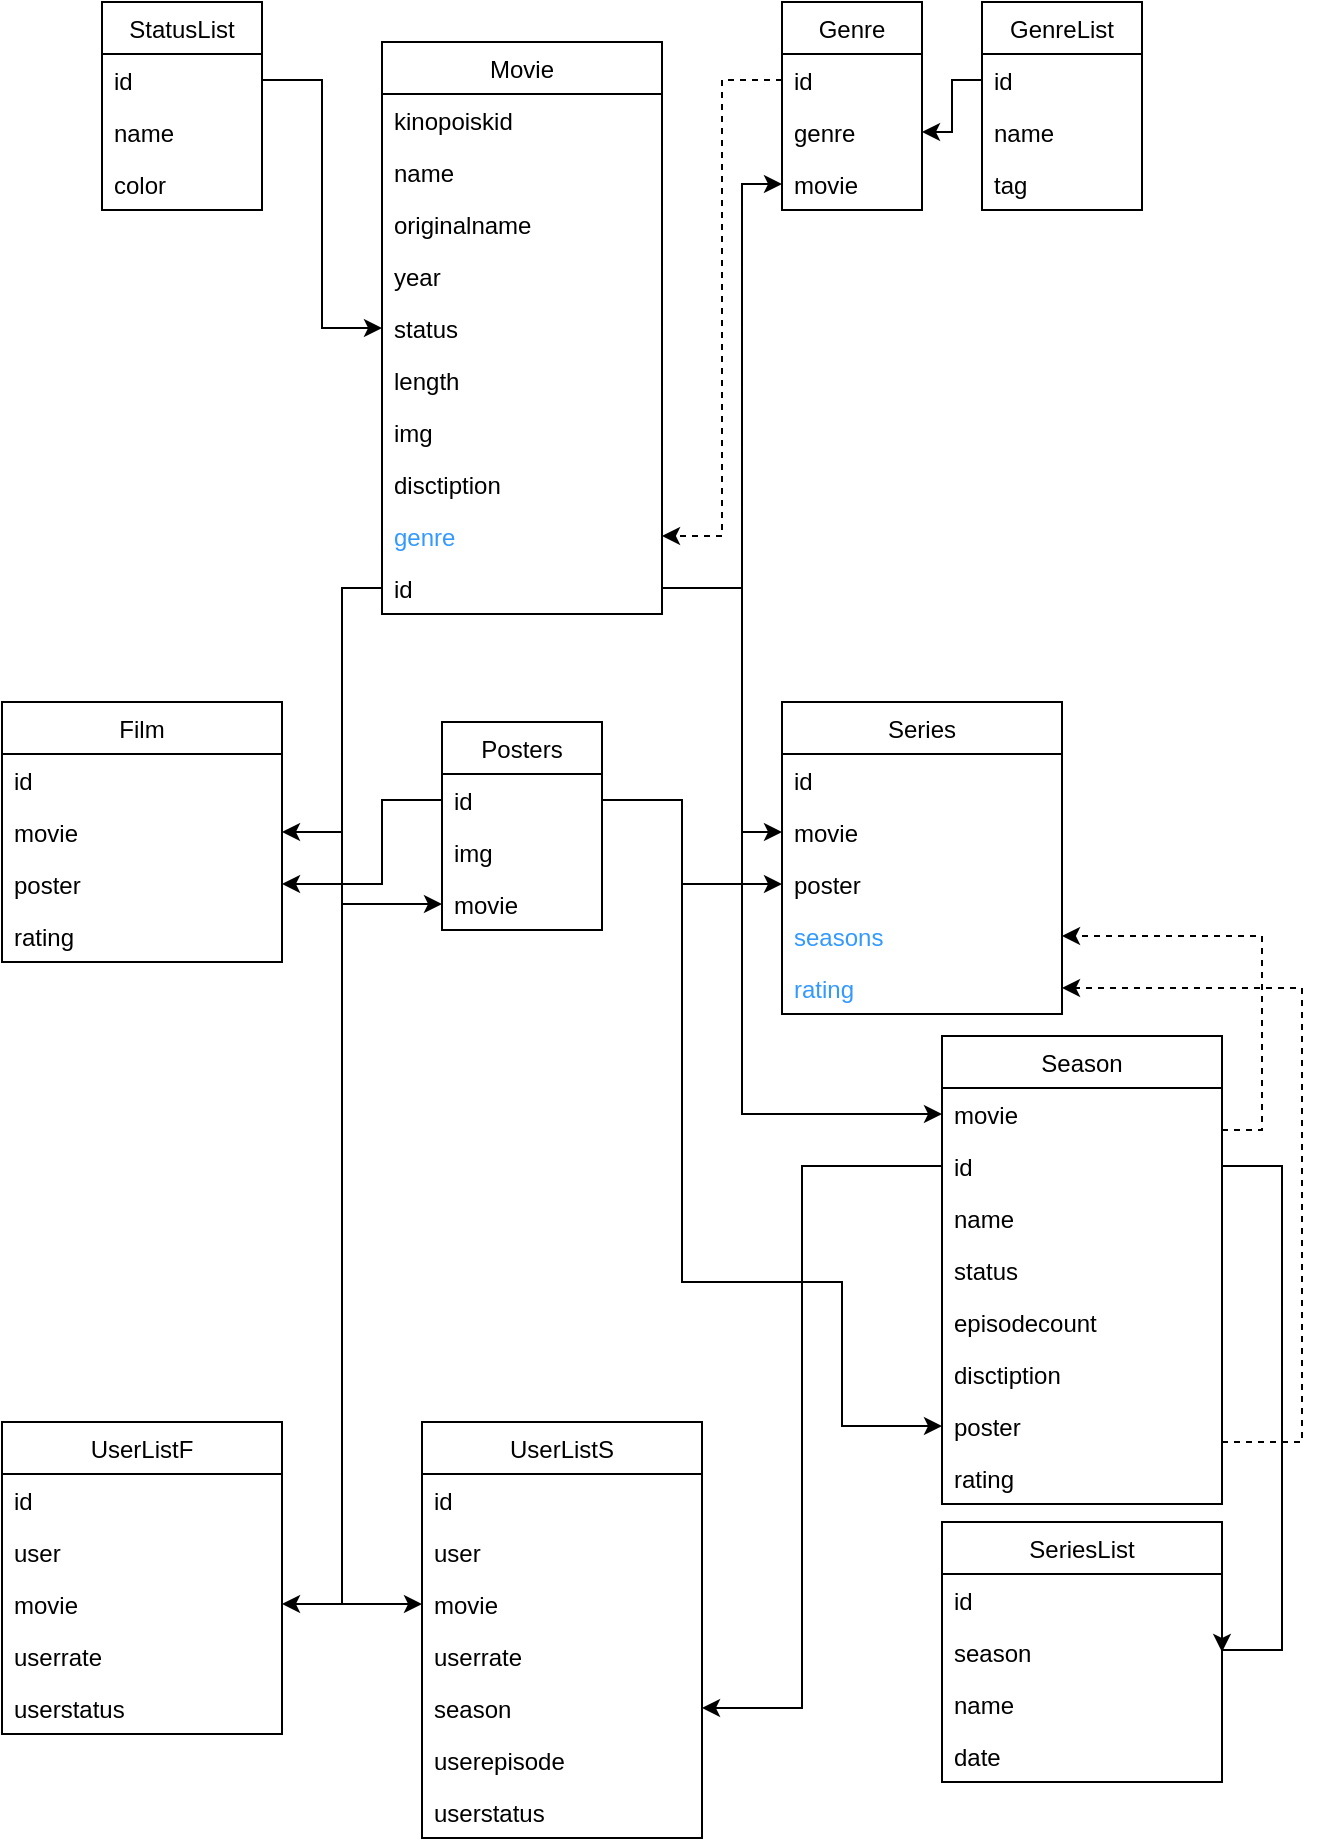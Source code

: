 <mxfile version="12.3.1" type="device" pages="1"><diagram id="G_hqE1XvCnMC-SZygDFc" name="Page-1"><mxGraphModel dx="1140" dy="673" grid="1" gridSize="10" guides="1" tooltips="1" connect="1" arrows="1" fold="1" page="1" pageScale="1" pageWidth="827" pageHeight="1169" math="0" shadow="0"><root><mxCell id="0"/><mxCell id="1" parent="0"/><mxCell id="AQ5x-wX3sI55a-ePqf3R-1" value="StatusList" style="swimlane;fontStyle=0;childLayout=stackLayout;horizontal=1;startSize=26;fillColor=none;horizontalStack=0;resizeParent=1;resizeParentMax=0;resizeLast=0;collapsible=1;marginBottom=0;" parent="1" vertex="1"><mxGeometry x="120" y="20" width="80" height="104" as="geometry"/></mxCell><mxCell id="AQ5x-wX3sI55a-ePqf3R-2" value="id" style="text;strokeColor=none;fillColor=none;align=left;verticalAlign=top;spacingLeft=4;spacingRight=4;overflow=hidden;rotatable=0;points=[[0,0.5],[1,0.5]];portConstraint=eastwest;" parent="AQ5x-wX3sI55a-ePqf3R-1" vertex="1"><mxGeometry y="26" width="80" height="26" as="geometry"/></mxCell><mxCell id="AQ5x-wX3sI55a-ePqf3R-3" value="name" style="text;strokeColor=none;fillColor=none;align=left;verticalAlign=top;spacingLeft=4;spacingRight=4;overflow=hidden;rotatable=0;points=[[0,0.5],[1,0.5]];portConstraint=eastwest;" parent="AQ5x-wX3sI55a-ePqf3R-1" vertex="1"><mxGeometry y="52" width="80" height="26" as="geometry"/></mxCell><mxCell id="AQ5x-wX3sI55a-ePqf3R-4" value="color" style="text;strokeColor=none;fillColor=none;align=left;verticalAlign=top;spacingLeft=4;spacingRight=4;overflow=hidden;rotatable=0;points=[[0,0.5],[1,0.5]];portConstraint=eastwest;" parent="AQ5x-wX3sI55a-ePqf3R-1" vertex="1"><mxGeometry y="78" width="80" height="26" as="geometry"/></mxCell><mxCell id="AQ5x-wX3sI55a-ePqf3R-6" value="Series" style="swimlane;fontStyle=0;childLayout=stackLayout;horizontal=1;startSize=26;fillColor=none;horizontalStack=0;resizeParent=1;resizeParentMax=0;resizeLast=0;collapsible=1;marginBottom=0;" parent="1" vertex="1"><mxGeometry x="460" y="370" width="140" height="156" as="geometry"/></mxCell><mxCell id="AQ5x-wX3sI55a-ePqf3R-7" value="id" style="text;strokeColor=none;fillColor=none;align=left;verticalAlign=top;spacingLeft=4;spacingRight=4;overflow=hidden;rotatable=0;points=[[0,0.5],[1,0.5]];portConstraint=eastwest;" parent="AQ5x-wX3sI55a-ePqf3R-6" vertex="1"><mxGeometry y="26" width="140" height="26" as="geometry"/></mxCell><mxCell id="AUgVbbdoQ84Lv6xme7Np-35" value="movie" style="text;strokeColor=none;fillColor=none;align=left;verticalAlign=top;spacingLeft=4;spacingRight=4;overflow=hidden;rotatable=0;points=[[0,0.5],[1,0.5]];portConstraint=eastwest;" parent="AQ5x-wX3sI55a-ePqf3R-6" vertex="1"><mxGeometry y="52" width="140" height="26" as="geometry"/></mxCell><mxCell id="AUgVbbdoQ84Lv6xme7Np-71" value="poster" style="text;strokeColor=none;fillColor=none;align=left;verticalAlign=top;spacingLeft=4;spacingRight=4;overflow=hidden;rotatable=0;points=[[0,0.5],[1,0.5]];portConstraint=eastwest;" parent="AQ5x-wX3sI55a-ePqf3R-6" vertex="1"><mxGeometry y="78" width="140" height="26" as="geometry"/></mxCell><mxCell id="AUgVbbdoQ84Lv6xme7Np-38" value="seasons" style="text;strokeColor=none;fillColor=none;align=left;verticalAlign=top;spacingLeft=4;spacingRight=4;overflow=hidden;rotatable=0;points=[[0,0.5],[1,0.5]];portConstraint=eastwest;fontColor=#3399FF;" parent="AQ5x-wX3sI55a-ePqf3R-6" vertex="1"><mxGeometry y="104" width="140" height="26" as="geometry"/></mxCell><mxCell id="AUgVbbdoQ84Lv6xme7Np-36" value="rating" style="text;strokeColor=none;fillColor=none;align=left;verticalAlign=top;spacingLeft=4;spacingRight=4;overflow=hidden;rotatable=0;points=[[0,0.5],[1,0.5]];portConstraint=eastwest;fontColor=#3399FF;" parent="AQ5x-wX3sI55a-ePqf3R-6" vertex="1"><mxGeometry y="130" width="140" height="26" as="geometry"/></mxCell><mxCell id="AQ5x-wX3sI55a-ePqf3R-13" value="Season" style="swimlane;fontStyle=0;childLayout=stackLayout;horizontal=1;startSize=26;fillColor=none;horizontalStack=0;resizeParent=1;resizeParentMax=0;resizeLast=0;collapsible=1;marginBottom=0;" parent="1" vertex="1"><mxGeometry x="540" y="537" width="140" height="234" as="geometry"/></mxCell><mxCell id="AQ5x-wX3sI55a-ePqf3R-18" value="movie" style="text;strokeColor=none;fillColor=none;align=left;verticalAlign=top;spacingLeft=4;spacingRight=4;overflow=hidden;rotatable=0;points=[[0,0.5],[1,0.5]];portConstraint=eastwest;" parent="AQ5x-wX3sI55a-ePqf3R-13" vertex="1"><mxGeometry y="26" width="140" height="26" as="geometry"/></mxCell><mxCell id="eLhJcctWHuZ8zTKI-WCx-1" value="id" style="text;strokeColor=none;fillColor=none;align=left;verticalAlign=top;spacingLeft=4;spacingRight=4;overflow=hidden;rotatable=0;points=[[0,0.5],[1,0.5]];portConstraint=eastwest;" parent="AQ5x-wX3sI55a-ePqf3R-13" vertex="1"><mxGeometry y="52" width="140" height="26" as="geometry"/></mxCell><mxCell id="AQ5x-wX3sI55a-ePqf3R-15" value="name" style="text;strokeColor=none;fillColor=none;align=left;verticalAlign=top;spacingLeft=4;spacingRight=4;overflow=hidden;rotatable=0;points=[[0,0.5],[1,0.5]];portConstraint=eastwest;" parent="AQ5x-wX3sI55a-ePqf3R-13" vertex="1"><mxGeometry y="78" width="140" height="26" as="geometry"/></mxCell><mxCell id="AQ5x-wX3sI55a-ePqf3R-16" value="status" style="text;strokeColor=none;fillColor=none;align=left;verticalAlign=top;spacingLeft=4;spacingRight=4;overflow=hidden;rotatable=0;points=[[0,0.5],[1,0.5]];portConstraint=eastwest;" parent="AQ5x-wX3sI55a-ePqf3R-13" vertex="1"><mxGeometry y="104" width="140" height="26" as="geometry"/></mxCell><mxCell id="AQ5x-wX3sI55a-ePqf3R-17" value="episodecount" style="text;strokeColor=none;fillColor=none;align=left;verticalAlign=top;spacingLeft=4;spacingRight=4;overflow=hidden;rotatable=0;points=[[0,0.5],[1,0.5]];portConstraint=eastwest;" parent="AQ5x-wX3sI55a-ePqf3R-13" vertex="1"><mxGeometry y="130" width="140" height="26" as="geometry"/></mxCell><mxCell id="eLhJcctWHuZ8zTKI-WCx-6" value="disctiption" style="text;strokeColor=none;fillColor=none;align=left;verticalAlign=top;spacingLeft=4;spacingRight=4;overflow=hidden;rotatable=0;points=[[0,0.5],[1,0.5]];portConstraint=eastwest;" parent="AQ5x-wX3sI55a-ePqf3R-13" vertex="1"><mxGeometry y="156" width="140" height="26" as="geometry"/></mxCell><mxCell id="2L_DSj4xFKSR3MK9lnYT-1" value="poster" style="text;strokeColor=none;fillColor=none;align=left;verticalAlign=top;spacingLeft=4;spacingRight=4;overflow=hidden;rotatable=0;points=[[0,0.5],[1,0.5]];portConstraint=eastwest;" parent="AQ5x-wX3sI55a-ePqf3R-13" vertex="1"><mxGeometry y="182" width="140" height="26" as="geometry"/></mxCell><mxCell id="AQ5x-wX3sI55a-ePqf3R-14" value="rating" style="text;strokeColor=none;fillColor=none;align=left;verticalAlign=top;spacingLeft=4;spacingRight=4;overflow=hidden;rotatable=0;points=[[0,0.5],[1,0.5]];portConstraint=eastwest;" parent="AQ5x-wX3sI55a-ePqf3R-13" vertex="1"><mxGeometry y="208" width="140" height="26" as="geometry"/></mxCell><mxCell id="AQ5x-wX3sI55a-ePqf3R-21" value="GenreList" style="swimlane;fontStyle=0;childLayout=stackLayout;horizontal=1;startSize=26;fillColor=none;horizontalStack=0;resizeParent=1;resizeParentMax=0;resizeLast=0;collapsible=1;marginBottom=0;" parent="1" vertex="1"><mxGeometry x="560" y="20" width="80" height="104" as="geometry"/></mxCell><mxCell id="AQ5x-wX3sI55a-ePqf3R-22" value="id" style="text;strokeColor=none;fillColor=none;align=left;verticalAlign=top;spacingLeft=4;spacingRight=4;overflow=hidden;rotatable=0;points=[[0,0.5],[1,0.5]];portConstraint=eastwest;" parent="AQ5x-wX3sI55a-ePqf3R-21" vertex="1"><mxGeometry y="26" width="80" height="26" as="geometry"/></mxCell><mxCell id="AQ5x-wX3sI55a-ePqf3R-23" value="name" style="text;strokeColor=none;fillColor=none;align=left;verticalAlign=top;spacingLeft=4;spacingRight=4;overflow=hidden;rotatable=0;points=[[0,0.5],[1,0.5]];portConstraint=eastwest;" parent="AQ5x-wX3sI55a-ePqf3R-21" vertex="1"><mxGeometry y="52" width="80" height="26" as="geometry"/></mxCell><mxCell id="AUgVbbdoQ84Lv6xme7Np-23" value="tag" style="text;strokeColor=none;fillColor=none;align=left;verticalAlign=top;spacingLeft=4;spacingRight=4;overflow=hidden;rotatable=0;points=[[0,0.5],[1,0.5]];portConstraint=eastwest;" parent="AQ5x-wX3sI55a-ePqf3R-21" vertex="1"><mxGeometry y="78" width="80" height="26" as="geometry"/></mxCell><mxCell id="AQ5x-wX3sI55a-ePqf3R-25" value="Genre" style="swimlane;fontStyle=0;childLayout=stackLayout;horizontal=1;startSize=26;fillColor=none;horizontalStack=0;resizeParent=1;resizeParentMax=0;resizeLast=0;collapsible=1;marginBottom=0;" parent="1" vertex="1"><mxGeometry x="460" y="20" width="70" height="104" as="geometry"/></mxCell><mxCell id="AQ5x-wX3sI55a-ePqf3R-26" value="id" style="text;strokeColor=none;fillColor=none;align=left;verticalAlign=top;spacingLeft=4;spacingRight=4;overflow=hidden;rotatable=0;points=[[0,0.5],[1,0.5]];portConstraint=eastwest;" parent="AQ5x-wX3sI55a-ePqf3R-25" vertex="1"><mxGeometry y="26" width="70" height="26" as="geometry"/></mxCell><mxCell id="AQ5x-wX3sI55a-ePqf3R-27" value="genre" style="text;strokeColor=none;fillColor=none;align=left;verticalAlign=top;spacingLeft=4;spacingRight=4;overflow=hidden;rotatable=0;points=[[0,0.5],[1,0.5]];portConstraint=eastwest;" parent="AQ5x-wX3sI55a-ePqf3R-25" vertex="1"><mxGeometry y="52" width="70" height="26" as="geometry"/></mxCell><mxCell id="AUgVbbdoQ84Lv6xme7Np-24" value="movie" style="text;strokeColor=none;fillColor=none;align=left;verticalAlign=top;spacingLeft=4;spacingRight=4;overflow=hidden;rotatable=0;points=[[0,0.5],[1,0.5]];portConstraint=eastwest;" parent="AQ5x-wX3sI55a-ePqf3R-25" vertex="1"><mxGeometry y="78" width="70" height="26" as="geometry"/></mxCell><mxCell id="aQEoQOBEoBOMw9Oh0apH-4" value="UserListF" style="swimlane;fontStyle=0;childLayout=stackLayout;horizontal=1;startSize=26;fillColor=none;horizontalStack=0;resizeParent=1;resizeParentMax=0;resizeLast=0;collapsible=1;marginBottom=0;" parent="1" vertex="1"><mxGeometry x="70" y="730" width="140" height="156" as="geometry"/></mxCell><mxCell id="aQEoQOBEoBOMw9Oh0apH-5" value="id" style="text;strokeColor=none;fillColor=none;align=left;verticalAlign=top;spacingLeft=4;spacingRight=4;overflow=hidden;rotatable=0;points=[[0,0.5],[1,0.5]];portConstraint=eastwest;" parent="aQEoQOBEoBOMw9Oh0apH-4" vertex="1"><mxGeometry y="26" width="140" height="26" as="geometry"/></mxCell><mxCell id="aQEoQOBEoBOMw9Oh0apH-6" value="user" style="text;strokeColor=none;fillColor=none;align=left;verticalAlign=top;spacingLeft=4;spacingRight=4;overflow=hidden;rotatable=0;points=[[0,0.5],[1,0.5]];portConstraint=eastwest;" parent="aQEoQOBEoBOMw9Oh0apH-4" vertex="1"><mxGeometry y="52" width="140" height="26" as="geometry"/></mxCell><mxCell id="aQEoQOBEoBOMw9Oh0apH-7" value="movie" style="text;strokeColor=none;fillColor=none;align=left;verticalAlign=top;spacingLeft=4;spacingRight=4;overflow=hidden;rotatable=0;points=[[0,0.5],[1,0.5]];portConstraint=eastwest;" parent="aQEoQOBEoBOMw9Oh0apH-4" vertex="1"><mxGeometry y="78" width="140" height="26" as="geometry"/></mxCell><mxCell id="aQEoQOBEoBOMw9Oh0apH-10" value="userrate" style="text;strokeColor=none;fillColor=none;align=left;verticalAlign=top;spacingLeft=4;spacingRight=4;overflow=hidden;rotatable=0;points=[[0,0.5],[1,0.5]];portConstraint=eastwest;" parent="aQEoQOBEoBOMw9Oh0apH-4" vertex="1"><mxGeometry y="104" width="140" height="26" as="geometry"/></mxCell><mxCell id="aQEoQOBEoBOMw9Oh0apH-11" value="userstatus" style="text;strokeColor=none;fillColor=none;align=left;verticalAlign=top;spacingLeft=4;spacingRight=4;overflow=hidden;rotatable=0;points=[[0,0.5],[1,0.5]];portConstraint=eastwest;" parent="aQEoQOBEoBOMw9Oh0apH-4" vertex="1"><mxGeometry y="130" width="140" height="26" as="geometry"/></mxCell><mxCell id="2L_DSj4xFKSR3MK9lnYT-3" value="SeriesList" style="swimlane;fontStyle=0;childLayout=stackLayout;horizontal=1;startSize=26;fillColor=none;horizontalStack=0;resizeParent=1;resizeParentMax=0;resizeLast=0;collapsible=1;marginBottom=0;" parent="1" vertex="1"><mxGeometry x="540" y="780" width="140" height="130" as="geometry"/></mxCell><mxCell id="2L_DSj4xFKSR3MK9lnYT-4" value="id" style="text;strokeColor=none;fillColor=none;align=left;verticalAlign=top;spacingLeft=4;spacingRight=4;overflow=hidden;rotatable=0;points=[[0,0.5],[1,0.5]];portConstraint=eastwest;" parent="2L_DSj4xFKSR3MK9lnYT-3" vertex="1"><mxGeometry y="26" width="140" height="26" as="geometry"/></mxCell><mxCell id="2L_DSj4xFKSR3MK9lnYT-6" value="season" style="text;strokeColor=none;fillColor=none;align=left;verticalAlign=top;spacingLeft=4;spacingRight=4;overflow=hidden;rotatable=0;points=[[0,0.5],[1,0.5]];portConstraint=eastwest;" parent="2L_DSj4xFKSR3MK9lnYT-3" vertex="1"><mxGeometry y="52" width="140" height="26" as="geometry"/></mxCell><mxCell id="2L_DSj4xFKSR3MK9lnYT-5" value="name" style="text;strokeColor=none;fillColor=none;align=left;verticalAlign=top;spacingLeft=4;spacingRight=4;overflow=hidden;rotatable=0;points=[[0,0.5],[1,0.5]];portConstraint=eastwest;" parent="2L_DSj4xFKSR3MK9lnYT-3" vertex="1"><mxGeometry y="78" width="140" height="26" as="geometry"/></mxCell><mxCell id="2L_DSj4xFKSR3MK9lnYT-9" value="date" style="text;strokeColor=none;fillColor=none;align=left;verticalAlign=top;spacingLeft=4;spacingRight=4;overflow=hidden;rotatable=0;points=[[0,0.5],[1,0.5]];portConstraint=eastwest;" parent="2L_DSj4xFKSR3MK9lnYT-3" vertex="1"><mxGeometry y="104" width="140" height="26" as="geometry"/></mxCell><mxCell id="AUgVbbdoQ84Lv6xme7Np-2" value="Movie" style="swimlane;fontStyle=0;childLayout=stackLayout;horizontal=1;startSize=26;fillColor=none;horizontalStack=0;resizeParent=1;resizeParentMax=0;resizeLast=0;collapsible=1;marginBottom=0;" parent="1" vertex="1"><mxGeometry x="260" y="40" width="140" height="286" as="geometry"/></mxCell><mxCell id="AUgVbbdoQ84Lv6xme7Np-13" value="kinopoiskid" style="text;strokeColor=none;fillColor=none;align=left;verticalAlign=top;spacingLeft=4;spacingRight=4;overflow=hidden;rotatable=0;points=[[0,0.5],[1,0.5]];portConstraint=eastwest;" parent="AUgVbbdoQ84Lv6xme7Np-2" vertex="1"><mxGeometry y="26" width="140" height="26" as="geometry"/></mxCell><mxCell id="AUgVbbdoQ84Lv6xme7Np-3" value="name" style="text;strokeColor=none;fillColor=none;align=left;verticalAlign=top;spacingLeft=4;spacingRight=4;overflow=hidden;rotatable=0;points=[[0,0.5],[1,0.5]];portConstraint=eastwest;" parent="AUgVbbdoQ84Lv6xme7Np-2" vertex="1"><mxGeometry y="52" width="140" height="26" as="geometry"/></mxCell><mxCell id="AUgVbbdoQ84Lv6xme7Np-14" value="originalname" style="text;strokeColor=none;fillColor=none;align=left;verticalAlign=top;spacingLeft=4;spacingRight=4;overflow=hidden;rotatable=0;points=[[0,0.5],[1,0.5]];portConstraint=eastwest;" parent="AUgVbbdoQ84Lv6xme7Np-2" vertex="1"><mxGeometry y="78" width="140" height="26" as="geometry"/></mxCell><mxCell id="AUgVbbdoQ84Lv6xme7Np-15" value="year" style="text;strokeColor=none;fillColor=none;align=left;verticalAlign=top;spacingLeft=4;spacingRight=4;overflow=hidden;rotatable=0;points=[[0,0.5],[1,0.5]];portConstraint=eastwest;" parent="AUgVbbdoQ84Lv6xme7Np-2" vertex="1"><mxGeometry y="104" width="140" height="26" as="geometry"/></mxCell><mxCell id="AUgVbbdoQ84Lv6xme7Np-4" value="status" style="text;strokeColor=none;fillColor=none;align=left;verticalAlign=top;spacingLeft=4;spacingRight=4;overflow=hidden;rotatable=0;points=[[0,0.5],[1,0.5]];portConstraint=eastwest;" parent="AUgVbbdoQ84Lv6xme7Np-2" vertex="1"><mxGeometry y="130" width="140" height="26" as="geometry"/></mxCell><mxCell id="AUgVbbdoQ84Lv6xme7Np-17" value="length" style="text;strokeColor=none;fillColor=none;align=left;verticalAlign=top;spacingLeft=4;spacingRight=4;overflow=hidden;rotatable=0;points=[[0,0.5],[1,0.5]];portConstraint=eastwest;" parent="AUgVbbdoQ84Lv6xme7Np-2" vertex="1"><mxGeometry y="156" width="140" height="26" as="geometry"/></mxCell><mxCell id="AUgVbbdoQ84Lv6xme7Np-19" value="img" style="text;strokeColor=none;fillColor=none;align=left;verticalAlign=top;spacingLeft=4;spacingRight=4;overflow=hidden;rotatable=0;points=[[0,0.5],[1,0.5]];portConstraint=eastwest;" parent="AUgVbbdoQ84Lv6xme7Np-2" vertex="1"><mxGeometry y="182" width="140" height="26" as="geometry"/></mxCell><mxCell id="AUgVbbdoQ84Lv6xme7Np-16" value="disctiption" style="text;strokeColor=none;fillColor=none;align=left;verticalAlign=top;spacingLeft=4;spacingRight=4;overflow=hidden;rotatable=0;points=[[0,0.5],[1,0.5]];portConstraint=eastwest;" parent="AUgVbbdoQ84Lv6xme7Np-2" vertex="1"><mxGeometry y="208" width="140" height="26" as="geometry"/></mxCell><mxCell id="AUgVbbdoQ84Lv6xme7Np-20" value="genre" style="text;strokeColor=none;fillColor=none;align=left;verticalAlign=top;spacingLeft=4;spacingRight=4;overflow=hidden;rotatable=0;points=[[0,0.5],[1,0.5]];portConstraint=eastwest;fontColor=#3399FF;" parent="AUgVbbdoQ84Lv6xme7Np-2" vertex="1"><mxGeometry y="234" width="140" height="26" as="geometry"/></mxCell><mxCell id="AUgVbbdoQ84Lv6xme7Np-12" value="id" style="text;strokeColor=none;fillColor=none;align=left;verticalAlign=top;spacingLeft=4;spacingRight=4;overflow=hidden;rotatable=0;points=[[0,0.5],[1,0.5]];portConstraint=eastwest;" parent="AUgVbbdoQ84Lv6xme7Np-2" vertex="1"><mxGeometry y="260" width="140" height="26" as="geometry"/></mxCell><mxCell id="AUgVbbdoQ84Lv6xme7Np-21" style="edgeStyle=orthogonalEdgeStyle;rounded=0;orthogonalLoop=1;jettySize=auto;html=1;exitX=0;exitY=0.5;exitDx=0;exitDy=0;entryX=1;entryY=0.5;entryDx=0;entryDy=0;" parent="1" source="AQ5x-wX3sI55a-ePqf3R-22" target="AQ5x-wX3sI55a-ePqf3R-27" edge="1"><mxGeometry relative="1" as="geometry"><Array as="points"><mxPoint x="545" y="85"/></Array></mxGeometry></mxCell><mxCell id="AUgVbbdoQ84Lv6xme7Np-22" style="edgeStyle=orthogonalEdgeStyle;rounded=0;orthogonalLoop=1;jettySize=auto;html=1;exitX=0;exitY=0.5;exitDx=0;exitDy=0;entryX=1;entryY=0.5;entryDx=0;entryDy=0;startArrow=none;startFill=0;dashed=1;" parent="1" source="AQ5x-wX3sI55a-ePqf3R-26" target="AUgVbbdoQ84Lv6xme7Np-20" edge="1"><mxGeometry relative="1" as="geometry"><Array as="points"><mxPoint x="430" y="59"/><mxPoint x="430" y="287"/></Array></mxGeometry></mxCell><mxCell id="AUgVbbdoQ84Lv6xme7Np-25" style="edgeStyle=orthogonalEdgeStyle;rounded=0;orthogonalLoop=1;jettySize=auto;html=1;exitX=1;exitY=0.5;exitDx=0;exitDy=0;entryX=0;entryY=0.5;entryDx=0;entryDy=0;startArrow=none;startFill=0;" parent="1" source="AUgVbbdoQ84Lv6xme7Np-12" target="AUgVbbdoQ84Lv6xme7Np-24" edge="1"><mxGeometry relative="1" as="geometry"><Array as="points"><mxPoint x="440" y="313"/><mxPoint x="440" y="111"/></Array></mxGeometry></mxCell><mxCell id="AUgVbbdoQ84Lv6xme7Np-26" style="edgeStyle=orthogonalEdgeStyle;rounded=0;orthogonalLoop=1;jettySize=auto;html=1;exitX=1;exitY=0.5;exitDx=0;exitDy=0;entryX=0;entryY=0.5;entryDx=0;entryDy=0;startArrow=none;startFill=0;" parent="1" source="AQ5x-wX3sI55a-ePqf3R-2" target="AUgVbbdoQ84Lv6xme7Np-4" edge="1"><mxGeometry relative="1" as="geometry"/></mxCell><mxCell id="AUgVbbdoQ84Lv6xme7Np-27" value="Film" style="swimlane;fontStyle=0;childLayout=stackLayout;horizontal=1;startSize=26;fillColor=none;horizontalStack=0;resizeParent=1;resizeParentMax=0;resizeLast=0;collapsible=1;marginBottom=0;" parent="1" vertex="1"><mxGeometry x="70" y="370" width="140" height="130" as="geometry"/></mxCell><mxCell id="AUgVbbdoQ84Lv6xme7Np-28" value="id" style="text;strokeColor=none;fillColor=none;align=left;verticalAlign=top;spacingLeft=4;spacingRight=4;overflow=hidden;rotatable=0;points=[[0,0.5],[1,0.5]];portConstraint=eastwest;" parent="AUgVbbdoQ84Lv6xme7Np-27" vertex="1"><mxGeometry y="26" width="140" height="26" as="geometry"/></mxCell><mxCell id="AUgVbbdoQ84Lv6xme7Np-30" value="movie" style="text;strokeColor=none;fillColor=none;align=left;verticalAlign=top;spacingLeft=4;spacingRight=4;overflow=hidden;rotatable=0;points=[[0,0.5],[1,0.5]];portConstraint=eastwest;" parent="AUgVbbdoQ84Lv6xme7Np-27" vertex="1"><mxGeometry y="52" width="140" height="26" as="geometry"/></mxCell><mxCell id="AUgVbbdoQ84Lv6xme7Np-72" value="poster" style="text;strokeColor=none;fillColor=none;align=left;verticalAlign=top;spacingLeft=4;spacingRight=4;overflow=hidden;rotatable=0;points=[[0,0.5],[1,0.5]];portConstraint=eastwest;" parent="AUgVbbdoQ84Lv6xme7Np-27" vertex="1"><mxGeometry y="78" width="140" height="26" as="geometry"/></mxCell><mxCell id="AUgVbbdoQ84Lv6xme7Np-33" value="rating" style="text;strokeColor=none;fillColor=none;align=left;verticalAlign=top;spacingLeft=4;spacingRight=4;overflow=hidden;rotatable=0;points=[[0,0.5],[1,0.5]];portConstraint=eastwest;" parent="AUgVbbdoQ84Lv6xme7Np-27" vertex="1"><mxGeometry y="104" width="140" height="26" as="geometry"/></mxCell><mxCell id="AUgVbbdoQ84Lv6xme7Np-34" style="edgeStyle=orthogonalEdgeStyle;rounded=0;orthogonalLoop=1;jettySize=auto;html=1;exitX=0;exitY=0.5;exitDx=0;exitDy=0;entryX=1;entryY=0.5;entryDx=0;entryDy=0;startArrow=none;startFill=0;" parent="1" source="AUgVbbdoQ84Lv6xme7Np-12" target="AUgVbbdoQ84Lv6xme7Np-30" edge="1"><mxGeometry relative="1" as="geometry"><Array as="points"><mxPoint x="240" y="313"/><mxPoint x="240" y="435"/></Array></mxGeometry></mxCell><mxCell id="AUgVbbdoQ84Lv6xme7Np-37" style="edgeStyle=orthogonalEdgeStyle;rounded=0;orthogonalLoop=1;jettySize=auto;html=1;exitX=1;exitY=0.5;exitDx=0;exitDy=0;startArrow=none;startFill=0;entryX=0;entryY=0.5;entryDx=0;entryDy=0;" parent="1" source="AUgVbbdoQ84Lv6xme7Np-12" target="AUgVbbdoQ84Lv6xme7Np-35" edge="1"><mxGeometry relative="1" as="geometry"><mxPoint x="540" y="329" as="targetPoint"/><Array as="points"><mxPoint x="440" y="313"/><mxPoint x="440" y="435"/></Array></mxGeometry></mxCell><mxCell id="AUgVbbdoQ84Lv6xme7Np-39" style="edgeStyle=orthogonalEdgeStyle;rounded=0;orthogonalLoop=1;jettySize=auto;html=1;exitX=1;exitY=0.5;exitDx=0;exitDy=0;startArrow=none;startFill=0;dashed=1;entryX=1;entryY=0.5;entryDx=0;entryDy=0;" parent="1" source="eLhJcctWHuZ8zTKI-WCx-1" target="AUgVbbdoQ84Lv6xme7Np-38" edge="1"><mxGeometry relative="1" as="geometry"><mxPoint x="680" y="381" as="targetPoint"/><Array as="points"><mxPoint x="700" y="584"/><mxPoint x="700" y="487"/></Array></mxGeometry></mxCell><mxCell id="AUgVbbdoQ84Lv6xme7Np-42" style="edgeStyle=orthogonalEdgeStyle;rounded=0;orthogonalLoop=1;jettySize=auto;html=1;exitX=1;exitY=0.5;exitDx=0;exitDy=0;startArrow=none;startFill=0;dashed=1;entryX=1;entryY=0.5;entryDx=0;entryDy=0;" parent="1" source="AQ5x-wX3sI55a-ePqf3R-14" target="AUgVbbdoQ84Lv6xme7Np-36" edge="1"><mxGeometry relative="1" as="geometry"><Array as="points"><mxPoint x="680" y="740"/><mxPoint x="720" y="740"/><mxPoint x="720" y="513"/></Array></mxGeometry></mxCell><mxCell id="AUgVbbdoQ84Lv6xme7Np-43" style="edgeStyle=orthogonalEdgeStyle;rounded=0;orthogonalLoop=1;jettySize=auto;html=1;exitX=1;exitY=0.5;exitDx=0;exitDy=0;entryX=1;entryY=0.5;entryDx=0;entryDy=0;startArrow=none;startFill=0;" parent="1" source="eLhJcctWHuZ8zTKI-WCx-1" target="2L_DSj4xFKSR3MK9lnYT-6" edge="1"><mxGeometry relative="1" as="geometry"><Array as="points"><mxPoint x="710" y="602"/><mxPoint x="710" y="844"/></Array></mxGeometry></mxCell><mxCell id="AUgVbbdoQ84Lv6xme7Np-45" style="edgeStyle=orthogonalEdgeStyle;rounded=0;orthogonalLoop=1;jettySize=auto;html=1;exitX=1;exitY=0.5;exitDx=0;exitDy=0;entryX=0;entryY=0.5;entryDx=0;entryDy=0;startArrow=none;startFill=0;" parent="1" source="AUgVbbdoQ84Lv6xme7Np-12" target="AQ5x-wX3sI55a-ePqf3R-18" edge="1"><mxGeometry relative="1" as="geometry"><Array as="points"><mxPoint x="440" y="313"/><mxPoint x="440" y="576"/></Array></mxGeometry></mxCell><mxCell id="AUgVbbdoQ84Lv6xme7Np-55" value="Posters" style="swimlane;fontStyle=0;childLayout=stackLayout;horizontal=1;startSize=26;fillColor=none;horizontalStack=0;resizeParent=1;resizeParentMax=0;resizeLast=0;collapsible=1;marginBottom=0;" parent="1" vertex="1"><mxGeometry x="290" y="380" width="80" height="104" as="geometry"/></mxCell><mxCell id="AUgVbbdoQ84Lv6xme7Np-56" value="id" style="text;strokeColor=none;fillColor=none;align=left;verticalAlign=top;spacingLeft=4;spacingRight=4;overflow=hidden;rotatable=0;points=[[0,0.5],[1,0.5]];portConstraint=eastwest;" parent="AUgVbbdoQ84Lv6xme7Np-55" vertex="1"><mxGeometry y="26" width="80" height="26" as="geometry"/></mxCell><mxCell id="AUgVbbdoQ84Lv6xme7Np-57" value="img" style="text;strokeColor=none;fillColor=none;align=left;verticalAlign=top;spacingLeft=4;spacingRight=4;overflow=hidden;rotatable=0;points=[[0,0.5],[1,0.5]];portConstraint=eastwest;" parent="AUgVbbdoQ84Lv6xme7Np-55" vertex="1"><mxGeometry y="52" width="80" height="26" as="geometry"/></mxCell><mxCell id="AUgVbbdoQ84Lv6xme7Np-58" value="movie" style="text;strokeColor=none;fillColor=none;align=left;verticalAlign=top;spacingLeft=4;spacingRight=4;overflow=hidden;rotatable=0;points=[[0,0.5],[1,0.5]];portConstraint=eastwest;" parent="AUgVbbdoQ84Lv6xme7Np-55" vertex="1"><mxGeometry y="78" width="80" height="26" as="geometry"/></mxCell><mxCell id="AUgVbbdoQ84Lv6xme7Np-59" style="edgeStyle=orthogonalEdgeStyle;rounded=0;orthogonalLoop=1;jettySize=auto;html=1;exitX=0;exitY=0.5;exitDx=0;exitDy=0;entryX=0;entryY=0.5;entryDx=0;entryDy=0;startArrow=none;startFill=0;" parent="1" source="AUgVbbdoQ84Lv6xme7Np-12" target="AUgVbbdoQ84Lv6xme7Np-58" edge="1"><mxGeometry relative="1" as="geometry"/></mxCell><mxCell id="AUgVbbdoQ84Lv6xme7Np-70" style="edgeStyle=orthogonalEdgeStyle;rounded=0;orthogonalLoop=1;jettySize=auto;html=1;exitX=1;exitY=0.5;exitDx=0;exitDy=0;entryX=0;entryY=0.5;entryDx=0;entryDy=0;startArrow=none;startFill=0;" parent="1" source="AUgVbbdoQ84Lv6xme7Np-56" target="2L_DSj4xFKSR3MK9lnYT-1" edge="1"><mxGeometry relative="1" as="geometry"><Array as="points"><mxPoint x="410" y="419"/><mxPoint x="410" y="660"/><mxPoint x="490" y="660"/><mxPoint x="490" y="732"/></Array></mxGeometry></mxCell><mxCell id="AUgVbbdoQ84Lv6xme7Np-73" style="edgeStyle=orthogonalEdgeStyle;rounded=0;orthogonalLoop=1;jettySize=auto;html=1;exitX=0;exitY=0.5;exitDx=0;exitDy=0;entryX=1;entryY=0.5;entryDx=0;entryDy=0;startArrow=none;startFill=0;" parent="1" source="AUgVbbdoQ84Lv6xme7Np-56" target="AUgVbbdoQ84Lv6xme7Np-72" edge="1"><mxGeometry relative="1" as="geometry"><Array as="points"><mxPoint x="260" y="419"/><mxPoint x="260" y="461"/></Array></mxGeometry></mxCell><mxCell id="AUgVbbdoQ84Lv6xme7Np-74" style="edgeStyle=orthogonalEdgeStyle;rounded=0;orthogonalLoop=1;jettySize=auto;html=1;exitX=1;exitY=0.5;exitDx=0;exitDy=0;entryX=0;entryY=0.5;entryDx=0;entryDy=0;startArrow=none;startFill=0;" parent="1" source="AUgVbbdoQ84Lv6xme7Np-56" target="AUgVbbdoQ84Lv6xme7Np-71" edge="1"><mxGeometry relative="1" as="geometry"><Array as="points"><mxPoint x="410" y="419"/><mxPoint x="410" y="461"/></Array></mxGeometry></mxCell><mxCell id="55Zyn9NPsIYtfeKBj1q9-1" value="UserListS" style="swimlane;fontStyle=0;childLayout=stackLayout;horizontal=1;startSize=26;fillColor=none;horizontalStack=0;resizeParent=1;resizeParentMax=0;resizeLast=0;collapsible=1;marginBottom=0;" parent="1" vertex="1"><mxGeometry x="280" y="730" width="140" height="208" as="geometry"/></mxCell><mxCell id="55Zyn9NPsIYtfeKBj1q9-2" value="id" style="text;strokeColor=none;fillColor=none;align=left;verticalAlign=top;spacingLeft=4;spacingRight=4;overflow=hidden;rotatable=0;points=[[0,0.5],[1,0.5]];portConstraint=eastwest;" parent="55Zyn9NPsIYtfeKBj1q9-1" vertex="1"><mxGeometry y="26" width="140" height="26" as="geometry"/></mxCell><mxCell id="55Zyn9NPsIYtfeKBj1q9-3" value="user" style="text;strokeColor=none;fillColor=none;align=left;verticalAlign=top;spacingLeft=4;spacingRight=4;overflow=hidden;rotatable=0;points=[[0,0.5],[1,0.5]];portConstraint=eastwest;" parent="55Zyn9NPsIYtfeKBj1q9-1" vertex="1"><mxGeometry y="52" width="140" height="26" as="geometry"/></mxCell><mxCell id="55Zyn9NPsIYtfeKBj1q9-4" value="movie" style="text;strokeColor=none;fillColor=none;align=left;verticalAlign=top;spacingLeft=4;spacingRight=4;overflow=hidden;rotatable=0;points=[[0,0.5],[1,0.5]];portConstraint=eastwest;" parent="55Zyn9NPsIYtfeKBj1q9-1" vertex="1"><mxGeometry y="78" width="140" height="26" as="geometry"/></mxCell><mxCell id="55Zyn9NPsIYtfeKBj1q9-5" value="userrate" style="text;strokeColor=none;fillColor=none;align=left;verticalAlign=top;spacingLeft=4;spacingRight=4;overflow=hidden;rotatable=0;points=[[0,0.5],[1,0.5]];portConstraint=eastwest;" parent="55Zyn9NPsIYtfeKBj1q9-1" vertex="1"><mxGeometry y="104" width="140" height="26" as="geometry"/></mxCell><mxCell id="AUgVbbdoQ84Lv6xme7Np-51" value="season" style="text;strokeColor=none;fillColor=none;align=left;verticalAlign=top;spacingLeft=4;spacingRight=4;overflow=hidden;rotatable=0;points=[[0,0.5],[1,0.5]];portConstraint=eastwest;" parent="55Zyn9NPsIYtfeKBj1q9-1" vertex="1"><mxGeometry y="130" width="140" height="26" as="geometry"/></mxCell><mxCell id="AUgVbbdoQ84Lv6xme7Np-52" value="userepisode" style="text;strokeColor=none;fillColor=none;align=left;verticalAlign=top;spacingLeft=4;spacingRight=4;overflow=hidden;rotatable=0;points=[[0,0.5],[1,0.5]];portConstraint=eastwest;" parent="55Zyn9NPsIYtfeKBj1q9-1" vertex="1"><mxGeometry y="156" width="140" height="26" as="geometry"/></mxCell><mxCell id="55Zyn9NPsIYtfeKBj1q9-6" value="userstatus" style="text;strokeColor=none;fillColor=none;align=left;verticalAlign=top;spacingLeft=4;spacingRight=4;overflow=hidden;rotatable=0;points=[[0,0.5],[1,0.5]];portConstraint=eastwest;" parent="55Zyn9NPsIYtfeKBj1q9-1" vertex="1"><mxGeometry y="182" width="140" height="26" as="geometry"/></mxCell><mxCell id="55Zyn9NPsIYtfeKBj1q9-7" style="edgeStyle=orthogonalEdgeStyle;rounded=0;orthogonalLoop=1;jettySize=auto;html=1;exitX=0;exitY=0.5;exitDx=0;exitDy=0;entryX=1;entryY=0.5;entryDx=0;entryDy=0;" parent="1" source="eLhJcctWHuZ8zTKI-WCx-1" target="AUgVbbdoQ84Lv6xme7Np-51" edge="1"><mxGeometry relative="1" as="geometry"><Array as="points"><mxPoint x="470" y="602"/><mxPoint x="470" y="873"/></Array></mxGeometry></mxCell><mxCell id="55Zyn9NPsIYtfeKBj1q9-8" style="edgeStyle=orthogonalEdgeStyle;rounded=0;orthogonalLoop=1;jettySize=auto;html=1;exitX=0;exitY=0.5;exitDx=0;exitDy=0;entryX=1;entryY=0.5;entryDx=0;entryDy=0;" parent="1" source="AUgVbbdoQ84Lv6xme7Np-12" target="aQEoQOBEoBOMw9Oh0apH-7" edge="1"><mxGeometry relative="1" as="geometry"><Array as="points"><mxPoint x="240" y="313"/><mxPoint x="240" y="821"/></Array></mxGeometry></mxCell><mxCell id="55Zyn9NPsIYtfeKBj1q9-9" style="edgeStyle=orthogonalEdgeStyle;rounded=0;orthogonalLoop=1;jettySize=auto;html=1;exitX=0;exitY=0.5;exitDx=0;exitDy=0;entryX=0;entryY=0.5;entryDx=0;entryDy=0;" parent="1" source="AUgVbbdoQ84Lv6xme7Np-12" target="55Zyn9NPsIYtfeKBj1q9-4" edge="1"><mxGeometry relative="1" as="geometry"/></mxCell></root></mxGraphModel></diagram></mxfile>